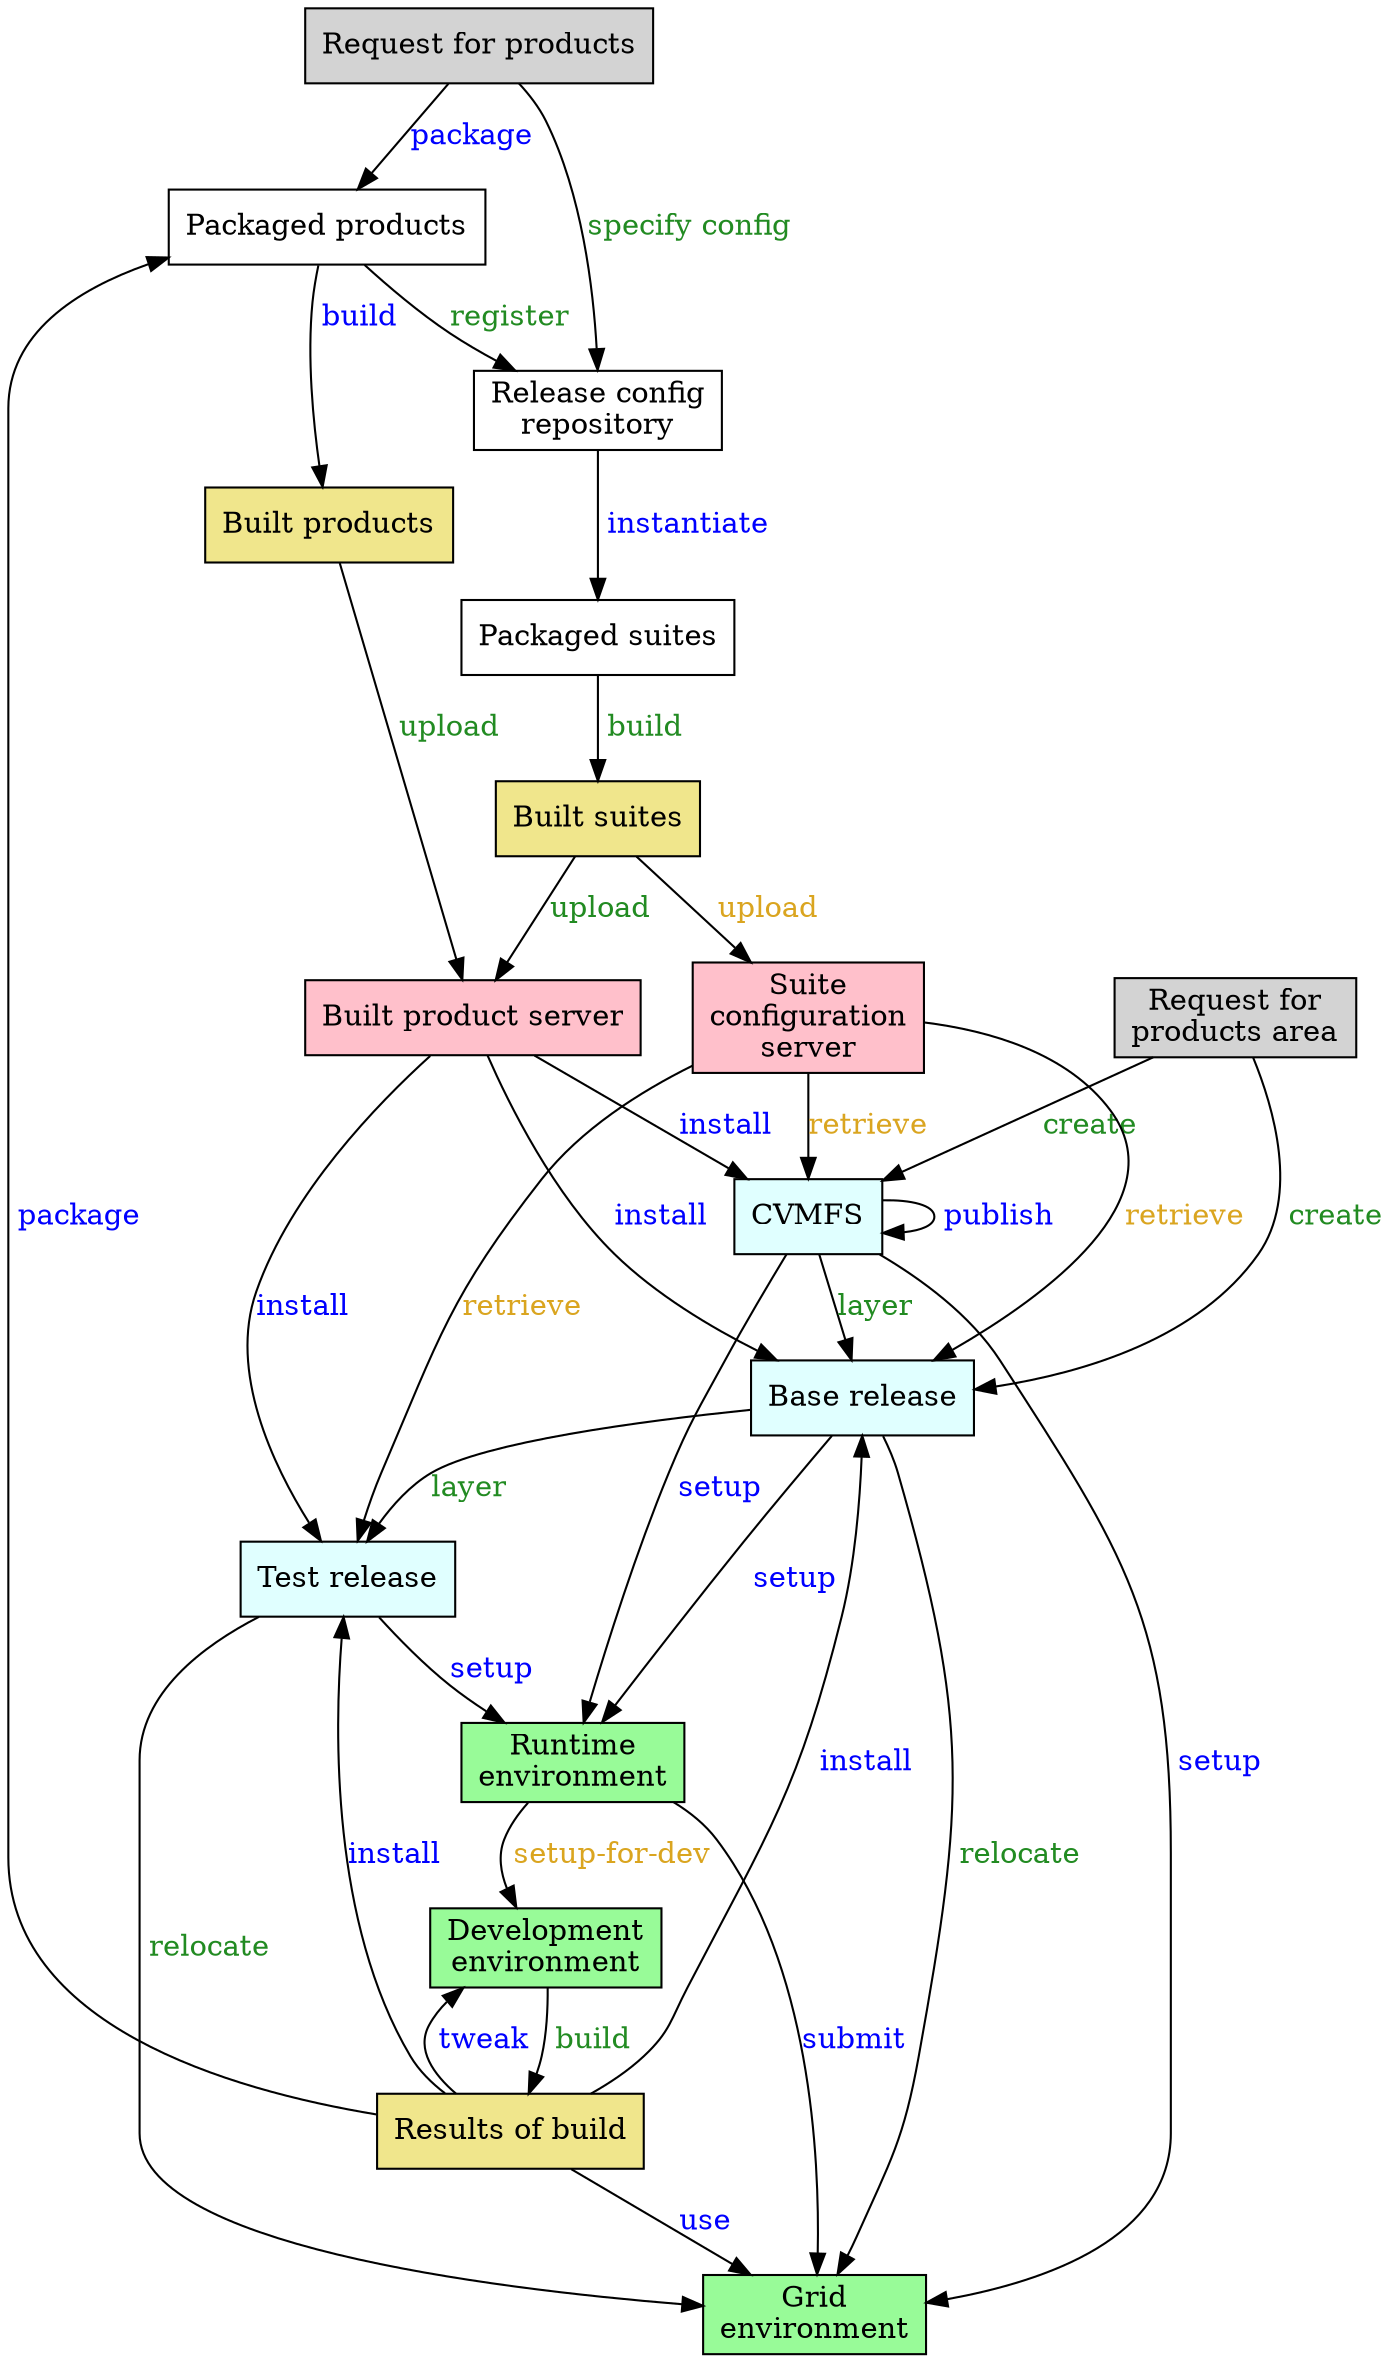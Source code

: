 digraph test {

  node [shape="rectangle"]
  nodesep=0.35

  request [label="Request for products", style=filled, fillcolor=lightgray]
  request_for_products_area [label="Request for\nproducts area", style=filled, fillcolor=lightgray]
  packaged_products [label="Packaged products"]
  scisoft [label="Built product server", style=filled, fillcolor=pink]
  suite_config_server [label="Suite\nconfiguration\nserver", style=filled, fillcolor=pink]
  build [label="Built products", style=filled, fillcolor=khaki]
  built_env [label="Built suites", style=filled, fillcolor=khaki]
  packaged_suites [label="Packaged suites"]
  release_config [label="Release config\nrepository"]
  developed [label="Results of build", style=filled, fillcolor=khaki]
  local_install [label="Base release", style=filled, fillcolor=lightcyan]
  test_release [label="Test release", style=filled, fillcolor=lightcyan]
  CVMFS [style=filled, fillcolor=lightcyan]
  runtime [label="Runtime\nenvironment", style=filled, fillcolor=palegreen]
  grid [label="Grid\nenvironment", style=filled, fillcolor=palegreen]
  development [label="Development\nenvironment", style=filled, fillcolor=palegreen]

  CVMFS -> grid [label=" setup", fontcolor=blue]
  CVMFS -> runtime [label=" setup", fontcolor=blue]
  CVMFS -> local_install [label="layer", fontcolor=forestgreen]
  CVMFS -> CVMFS [label=" publish", fontcolor=blue]
  build -> scisoft [label=" upload", fontcolor=forestgreen]
  local_install -> grid [label=" relocate", fontcolor=forestgreen]
  local_install -> runtime [label=" setup", fontcolor=blue]
  local_install -> test_release[label="layer", fontcolor=forestgreen]
  packaged_products -> build [label=" build", fontcolor=blue]
  packaged_products -> release_config [label="register", fontcolor=forestgreen]
  packaged_suites -> built_env [label=" build", fontcolor=forestgreen]
  built_env -> scisoft [label="upload", fontcolor=forestgreen]
  built_env -> suite_config_server [label=" upload", fontcolor=goldenrod]
  release_config -> packaged_suites [label = " instantiate", fontcolor=blue]
  request -> packaged_products [label="package", fontcolor=blue]
  request -> release_config [label="specify config", fontcolor=forestgreen]
  request_for_products_area -> CVMFS [label=" create", fontcolor=forestgreen]
  request_for_products_area -> local_install [label=" create", fontcolor=forestgreen]
  scisoft -> CVMFS [label="install", fontcolor=blue]
  scisoft -> local_install [label="install", fontcolor=blue]
  scisoft -> test_release [label="install", fontcolor=blue]
  suite_config_server -> CVMFS [label="retrieve", fontcolor=goldenrod]
  suite_config_server -> local_install [label="retrieve", fontcolor=goldenrod]
  suite_config_server -> test_release [label="retrieve", fontcolor=goldenrod]
  test_release -> grid [label=" relocate", fontcolor=forestgreen]
  test_release -> runtime [label="setup", fontcolor=blue]
  runtime -> development [label=" setup-for-dev", fontcolor=goldenrod]
  runtime -> grid [label="submit", fontcolor=blue]
  development -> developed [label=" build", fontcolor=forestgreen]
  developed -> development [label=" tweak", fontcolor=blue]
  developed -> local_install [label=" install", fontcolor=blue]
  developed -> grid [label="use", fontcolor=blue]
  developed -> packaged_products [label=" package", fontcolor=blue]
  developed -> test_release [label="install", fontcolor=blue]
}
